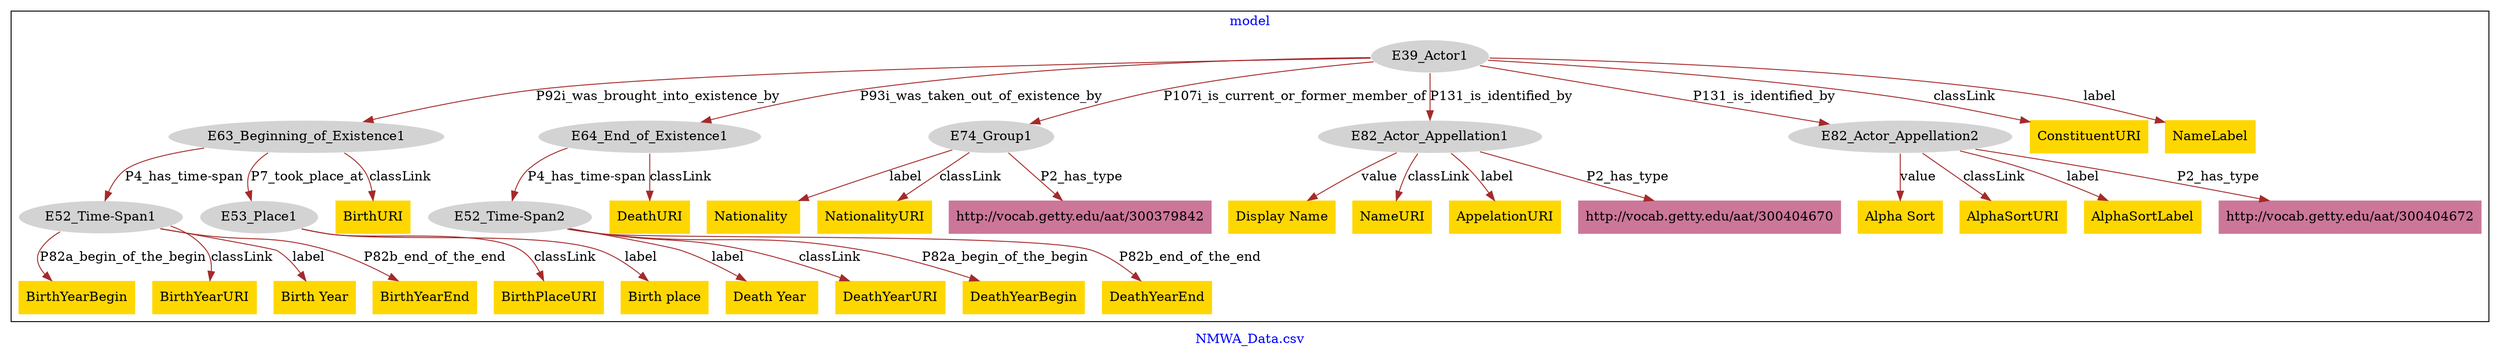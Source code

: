 digraph n0 {
fontcolor="blue"
remincross="true"
label="NMWA_Data.csv"
subgraph cluster {
label="model"
n2[style="filled",color="white",fillcolor="lightgray",label="E39_Actor1"];
n3[style="filled",color="white",fillcolor="lightgray",label="E63_Beginning_of_Existence1"];
n4[style="filled",color="white",fillcolor="lightgray",label="E64_End_of_Existence1"];
n5[style="filled",color="white",fillcolor="lightgray",label="E74_Group1"];
n6[style="filled",color="white",fillcolor="lightgray",label="E82_Actor_Appellation1"];
n7[style="filled",color="white",fillcolor="lightgray",label="E82_Actor_Appellation2"];
n8[style="filled",color="white",fillcolor="lightgray",label="E52_Time-Span1"];
n9[style="filled",color="white",fillcolor="lightgray",label="E53_Place1"];
n10[style="filled",color="white",fillcolor="lightgray",label="E52_Time-Span2"];
n11[shape="plaintext",style="filled",fillcolor="gold",label="BirthPlaceURI"];
n12[shape="plaintext",style="filled",fillcolor="gold",label="Birth place"];
n13[shape="plaintext",style="filled",fillcolor="gold",label="BirthYearBegin"];
n14[shape="plaintext",style="filled",fillcolor="gold",label="BirthYearURI"];
n15[shape="plaintext",style="filled",fillcolor="gold",label="Alpha Sort"];
n16[shape="plaintext",style="filled",fillcolor="gold",label="Display Name"];
n17[shape="plaintext",style="filled",fillcolor="gold",label="AlphaSortURI"];
n18[shape="plaintext",style="filled",fillcolor="gold",label="Death Year "];
n19[shape="plaintext",style="filled",fillcolor="gold",label="Birth Year"];
n20[shape="plaintext",style="filled",fillcolor="gold",label="DeathYearURI"];
n21[shape="plaintext",style="filled",fillcolor="gold",label="Nationality "];
n22[shape="plaintext",style="filled",fillcolor="gold",label="DeathURI"];
n23[shape="plaintext",style="filled",fillcolor="gold",label="NameURI"];
n24[shape="plaintext",style="filled",fillcolor="gold",label="NationalityURI"];
n25[shape="plaintext",style="filled",fillcolor="gold",label="DeathYearBegin"];
n26[shape="plaintext",style="filled",fillcolor="gold",label="AppelationURI"];
n27[shape="plaintext",style="filled",fillcolor="gold",label="DeathYearEnd"];
n28[shape="plaintext",style="filled",fillcolor="gold",label="BirthURI"];
n29[shape="plaintext",style="filled",fillcolor="gold",label="AlphaSortLabel"];
n30[shape="plaintext",style="filled",fillcolor="gold",label="ConstituentURI"];
n31[shape="plaintext",style="filled",fillcolor="gold",label="BirthYearEnd"];
n32[shape="plaintext",style="filled",fillcolor="gold",label="NameLabel"];
n33[shape="plaintext",style="filled",fillcolor="#CC7799",label="http://vocab.getty.edu/aat/300404670"];
n34[shape="plaintext",style="filled",fillcolor="#CC7799",label="http://vocab.getty.edu/aat/300404672"];
n35[shape="plaintext",style="filled",fillcolor="#CC7799",label="http://vocab.getty.edu/aat/300379842"];
}
n2 -> n3[color="brown",fontcolor="black",label="P92i_was_brought_into_existence_by"]
n2 -> n4[color="brown",fontcolor="black",label="P93i_was_taken_out_of_existence_by"]
n2 -> n5[color="brown",fontcolor="black",label="P107i_is_current_or_former_member_of"]
n2 -> n6[color="brown",fontcolor="black",label="P131_is_identified_by"]
n2 -> n7[color="brown",fontcolor="black",label="P131_is_identified_by"]
n3 -> n8[color="brown",fontcolor="black",label="P4_has_time-span"]
n3 -> n9[color="brown",fontcolor="black",label="P7_took_place_at"]
n4 -> n10[color="brown",fontcolor="black",label="P4_has_time-span"]
n9 -> n11[color="brown",fontcolor="black",label="classLink"]
n9 -> n12[color="brown",fontcolor="black",label="label"]
n8 -> n13[color="brown",fontcolor="black",label="P82a_begin_of_the_begin"]
n8 -> n14[color="brown",fontcolor="black",label="classLink"]
n7 -> n15[color="brown",fontcolor="black",label="value"]
n6 -> n16[color="brown",fontcolor="black",label="value"]
n7 -> n17[color="brown",fontcolor="black",label="classLink"]
n10 -> n18[color="brown",fontcolor="black",label="label"]
n8 -> n19[color="brown",fontcolor="black",label="label"]
n10 -> n20[color="brown",fontcolor="black",label="classLink"]
n5 -> n21[color="brown",fontcolor="black",label="label"]
n4 -> n22[color="brown",fontcolor="black",label="classLink"]
n6 -> n23[color="brown",fontcolor="black",label="classLink"]
n5 -> n24[color="brown",fontcolor="black",label="classLink"]
n10 -> n25[color="brown",fontcolor="black",label="P82a_begin_of_the_begin"]
n6 -> n26[color="brown",fontcolor="black",label="label"]
n10 -> n27[color="brown",fontcolor="black",label="P82b_end_of_the_end"]
n3 -> n28[color="brown",fontcolor="black",label="classLink"]
n7 -> n29[color="brown",fontcolor="black",label="label"]
n2 -> n30[color="brown",fontcolor="black",label="classLink"]
n8 -> n31[color="brown",fontcolor="black",label="P82b_end_of_the_end"]
n2 -> n32[color="brown",fontcolor="black",label="label"]
n6 -> n33[color="brown",fontcolor="black",label="P2_has_type"]
n7 -> n34[color="brown",fontcolor="black",label="P2_has_type"]
n5 -> n35[color="brown",fontcolor="black",label="P2_has_type"]
}
